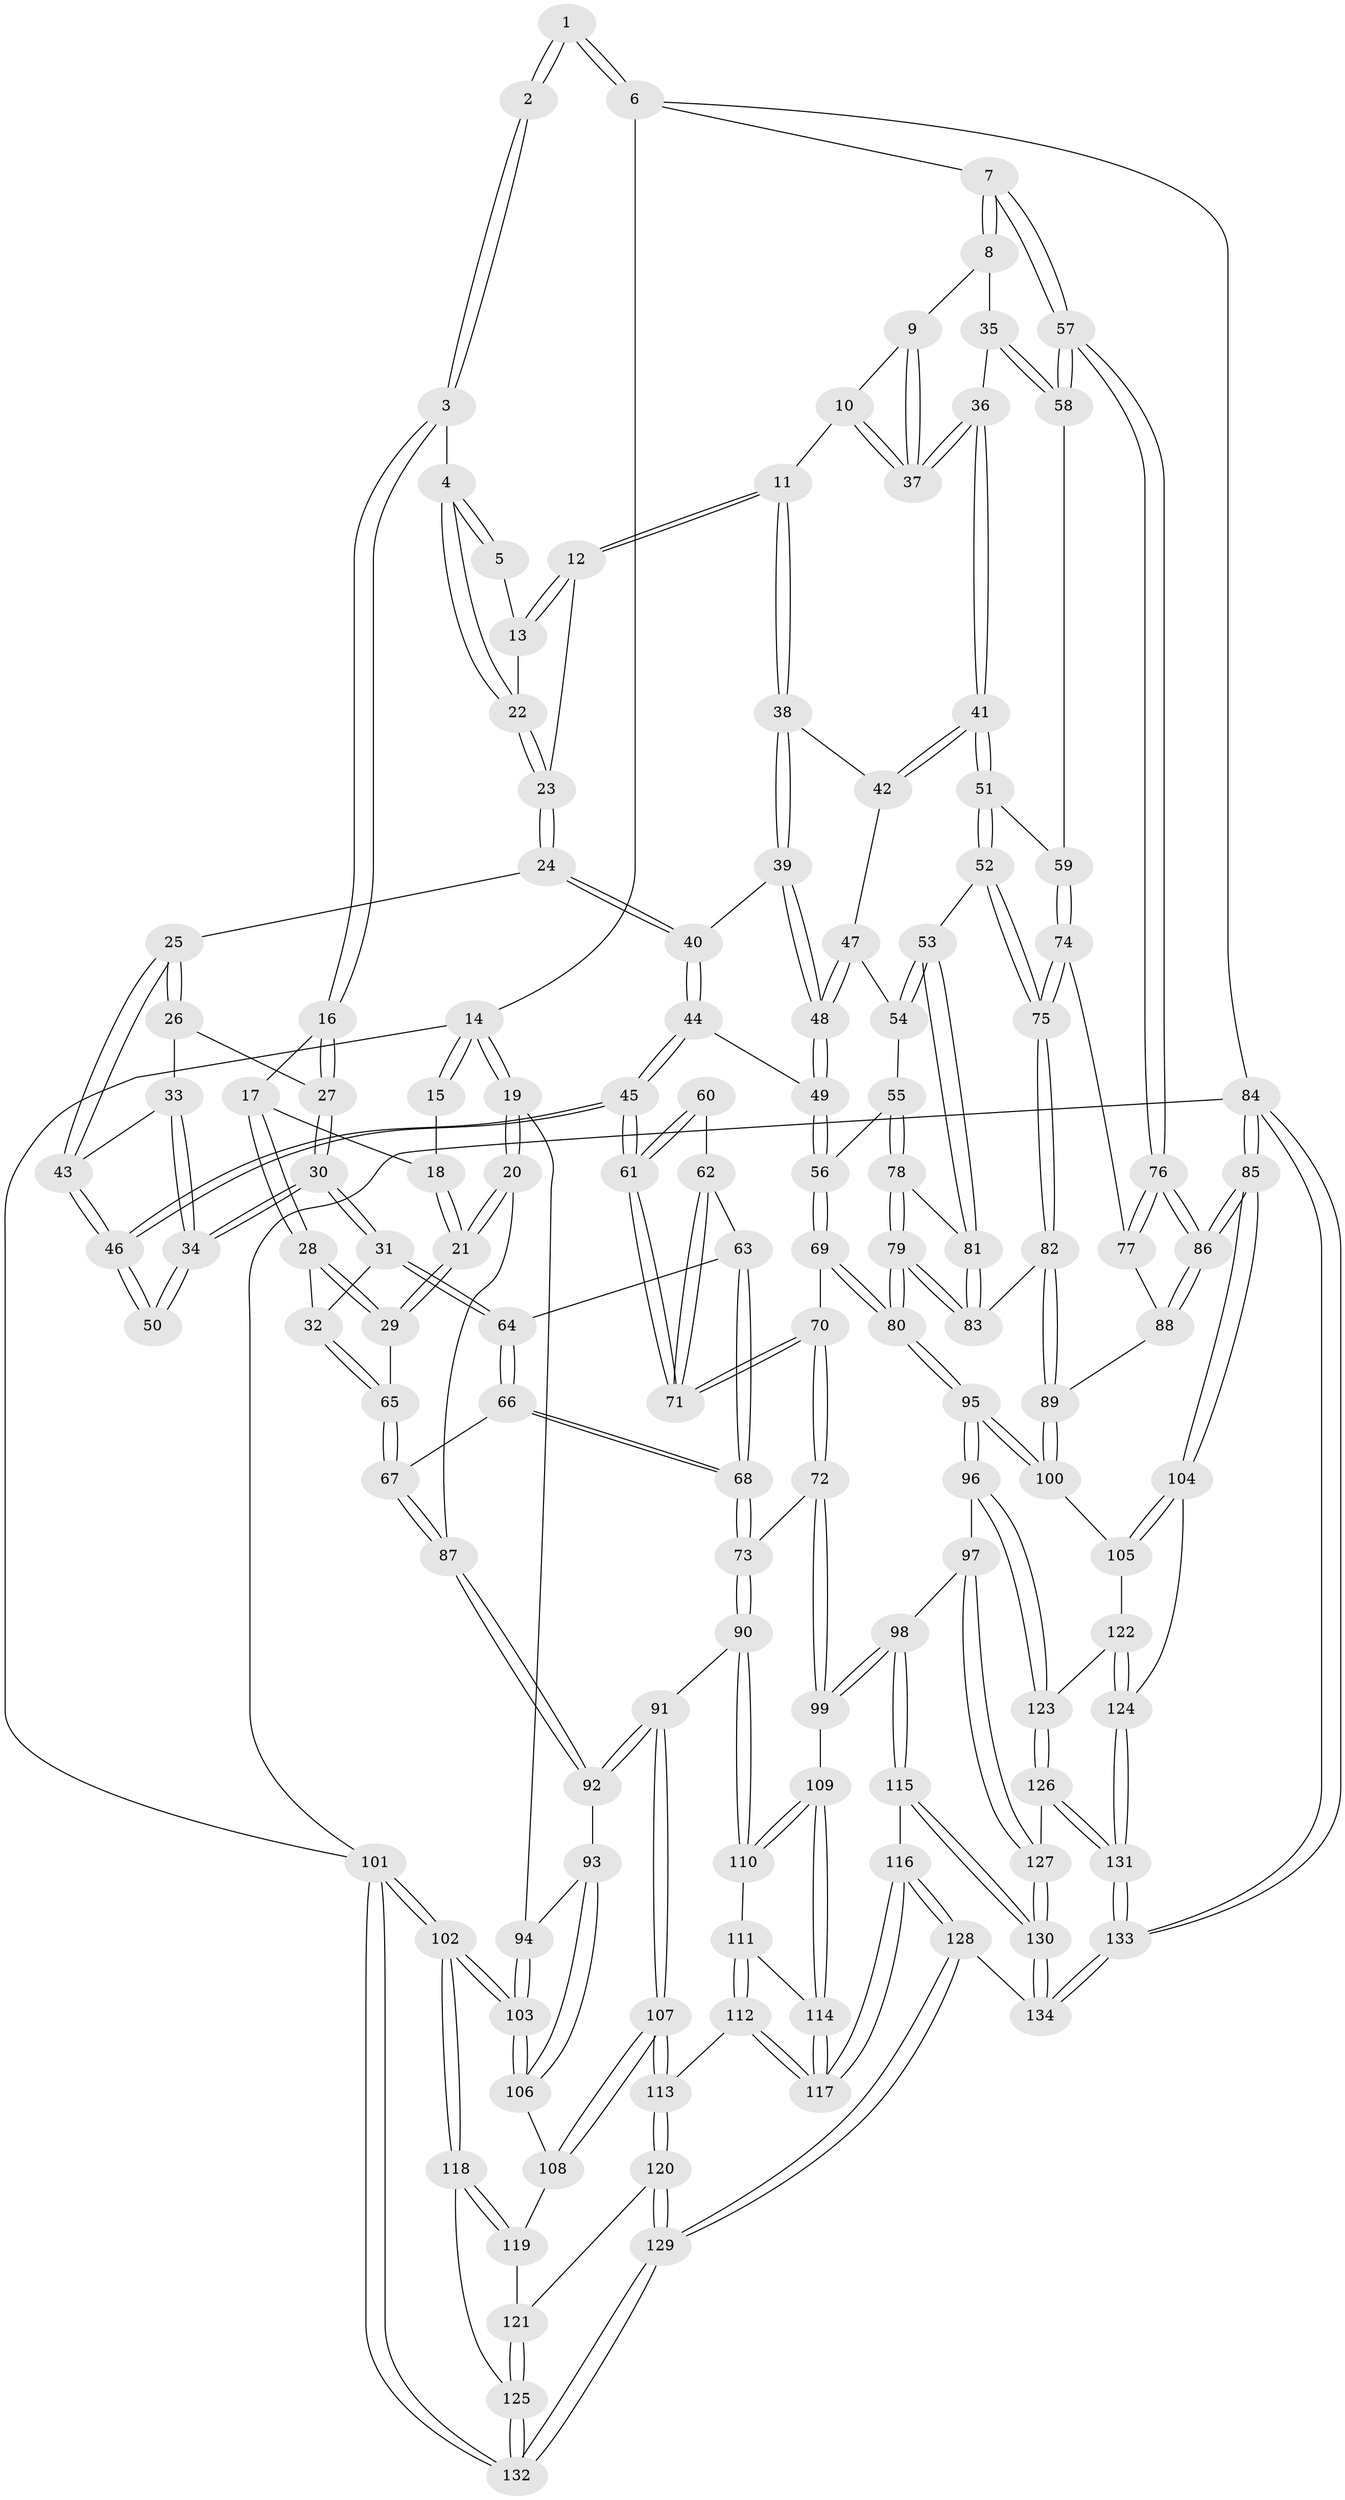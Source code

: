 // coarse degree distribution, {3: 0.125, 5: 0.375, 4: 0.3875, 2: 0.025, 6: 0.0875}
// Generated by graph-tools (version 1.1) at 2025/52/02/27/25 19:52:36]
// undirected, 134 vertices, 332 edges
graph export_dot {
graph [start="1"]
  node [color=gray90,style=filled];
  1 [pos="+0.8787314944123961+0"];
  2 [pos="+0.35949124704634955+0"];
  3 [pos="+0.37565610082994205+0"];
  4 [pos="+0.6224592516927423+0.09185972482121821"];
  5 [pos="+0.7725610557967477+0"];
  6 [pos="+1+0"];
  7 [pos="+1+0"];
  8 [pos="+0.9686605730943902+0.09355607444495646"];
  9 [pos="+0.8742488845781197+0.14678016744105754"];
  10 [pos="+0.7969957089049037+0.1651377147425076"];
  11 [pos="+0.7929227530370552+0.16487723170015103"];
  12 [pos="+0.7727486252279393+0.13342343649812036"];
  13 [pos="+0.7707083563797159+0.10786510104977069"];
  14 [pos="+0+0"];
  15 [pos="+0.2284140308230628+0"];
  16 [pos="+0.3688766338254+0"];
  17 [pos="+0.3025844713242587+0.05211613829520251"];
  18 [pos="+0.12195657721993917+0.09955481781988859"];
  19 [pos="+0+0.280533611789117"];
  20 [pos="+0+0.28184538047288715"];
  21 [pos="+0+0.26802461994599325"];
  22 [pos="+0.6225270833216384+0.0923560446810984"];
  23 [pos="+0.626386994026694+0.14982307324931549"];
  24 [pos="+0.6111433048745314+0.1970918494545637"];
  25 [pos="+0.5421801727984946+0.19927347403458387"];
  26 [pos="+0.4241080037488661+0.10034597844535686"];
  27 [pos="+0.39746005823230385+0.039285653634659565"];
  28 [pos="+0.21074724246865373+0.2400432274741515"];
  29 [pos="+0.09605291683695263+0.2665165729121499"];
  30 [pos="+0.31594240670341805+0.2904768704711203"];
  31 [pos="+0.313437054391074+0.2915002764081227"];
  32 [pos="+0.2930950526772654+0.2872953703943286"];
  33 [pos="+0.409231311700145+0.20965194187268832"];
  34 [pos="+0.3507461784778073+0.28053926739428975"];
  35 [pos="+0.8967335530011081+0.2715502408988506"];
  36 [pos="+0.8846381631165102+0.2785243945738179"];
  37 [pos="+0.8829329670444226+0.27454660433324335"];
  38 [pos="+0.7679181800912172+0.2084145325705836"];
  39 [pos="+0.6745890268699799+0.239236323174431"];
  40 [pos="+0.6165810916710469+0.20564864163471874"];
  41 [pos="+0.8733575322916389+0.3000092619712056"];
  42 [pos="+0.7905477913280886+0.2671309391281617"];
  43 [pos="+0.48902176756452415+0.2654287764581151"];
  44 [pos="+0.5738494732881377+0.35735217159725435"];
  45 [pos="+0.5391000132146807+0.3727826949388282"];
  46 [pos="+0.4840431674402874+0.2917491384184174"];
  47 [pos="+0.7644564191795585+0.2969122393875275"];
  48 [pos="+0.6911068569749687+0.28651492126388345"];
  49 [pos="+0.679152695088258+0.378571852956761"];
  50 [pos="+0.4241283400596157+0.3056811045684755"];
  51 [pos="+0.8770337742737632+0.3732758635043135"];
  52 [pos="+0.8241492090018541+0.39493180062630756"];
  53 [pos="+0.8169797532980796+0.3972036879485893"];
  54 [pos="+0.7646933925144379+0.29892163166721625"];
  55 [pos="+0.7040781904730299+0.3969150741807839"];
  56 [pos="+0.6906845237682245+0.3916761718651383"];
  57 [pos="+1+0.20116573611255265"];
  58 [pos="+1+0.23517377404869028"];
  59 [pos="+0.8851769146889521+0.37762485746228264"];
  60 [pos="+0.4243105693639747+0.31292575141932866"];
  61 [pos="+0.5036823331073215+0.44127458598717934"];
  62 [pos="+0.4153992730622206+0.40471758006256925"];
  63 [pos="+0.41020698332483985+0.40406197384757797"];
  64 [pos="+0.33987852429399057+0.3523390304131577"];
  65 [pos="+0.2442330631028984+0.44530963178601357"];
  66 [pos="+0.30012933813645365+0.47374644548292316"];
  67 [pos="+0.2475623993968801+0.4596491660143145"];
  68 [pos="+0.3075242732578757+0.47928194309268995"];
  69 [pos="+0.6070259495282938+0.5029269972756294"];
  70 [pos="+0.5040422561324605+0.48236352770501995"];
  71 [pos="+0.5000122021249763+0.4492591278359264"];
  72 [pos="+0.44465666675776633+0.5837016969806907"];
  73 [pos="+0.37257371578131215+0.5800437906180749"];
  74 [pos="+0.9320354833232316+0.43259765760802216"];
  75 [pos="+0.8766381121730563+0.5343356057192313"];
  76 [pos="+1+0.4674181384387448"];
  77 [pos="+0.9625161224804509+0.4428650491032638"];
  78 [pos="+0.7155892975050699+0.40344640253880776"];
  79 [pos="+0.7070568896500664+0.5835592018705836"];
  80 [pos="+0.7006203915999514+0.5930023008598382"];
  81 [pos="+0.79703644336872+0.4093276781596041"];
  82 [pos="+0.8744078632064985+0.5398681503916863"];
  83 [pos="+0.7985514949219956+0.5150888997438651"];
  84 [pos="+1+1"];
  85 [pos="+1+0.7340344362589325"];
  86 [pos="+1+0.6872703219912544"];
  87 [pos="+0.1751890038332748+0.5070166824077051"];
  88 [pos="+0.9419285307751926+0.6037421839108974"];
  89 [pos="+0.9052631697930416+0.6014251018021799"];
  90 [pos="+0.3030236737094388+0.6308341013444857"];
  91 [pos="+0.21854663724751983+0.63956031769943"];
  92 [pos="+0.16573334279821658+0.6085805776572693"];
  93 [pos="+0.14489610369154987+0.6150932848692569"];
  94 [pos="+0+0.41909005285673406"];
  95 [pos="+0.7004318429764386+0.6904493830752577"];
  96 [pos="+0.6760704390380587+0.7164405214196496"];
  97 [pos="+0.6495383819064492+0.7325418002421337"];
  98 [pos="+0.6003608322340837+0.7405527283687908"];
  99 [pos="+0.5016881060763649+0.675443350302035"];
  100 [pos="+0.810934542198029+0.6866340837413573"];
  101 [pos="+0+1"];
  102 [pos="+0+0.8092591887659732"];
  103 [pos="+0+0.6167122447737103"];
  104 [pos="+1+0.7597633582323045"];
  105 [pos="+0.9039766038952864+0.7723827787761858"];
  106 [pos="+0.085509472566606+0.6704513806941267"];
  107 [pos="+0.20852367643081515+0.7778945019702951"];
  108 [pos="+0.08550421919271628+0.7486514223268247"];
  109 [pos="+0.3913932929476848+0.7591574646011925"];
  110 [pos="+0.318963977192108+0.6961677684441512"];
  111 [pos="+0.29755516989543873+0.7573851598389735"];
  112 [pos="+0.23242884697280503+0.8123829437953375"];
  113 [pos="+0.22675250698837904+0.8122110535096484"];
  114 [pos="+0.3814087629214259+0.7840952191170053"];
  115 [pos="+0.5212337279776909+0.878887225278348"];
  116 [pos="+0.40871241799259134+0.9313315306601179"];
  117 [pos="+0.37649223759384176+0.8802336869087358"];
  118 [pos="+0.005718650372962842+0.8099335386193629"];
  119 [pos="+0.08294119545502031+0.7519640070746281"];
  120 [pos="+0.20100882429679737+0.8498674489728055"];
  121 [pos="+0.13312213802347522+0.8511846258458594"];
  122 [pos="+0.8962578234055811+0.7883416145034471"];
  123 [pos="+0.8178436724084807+0.8562881297197057"];
  124 [pos="+0.9111885211042493+0.9198989396014489"];
  125 [pos="+0.07555300367237329+0.8776734822318232"];
  126 [pos="+0.8247610889297444+0.9656116906798492"];
  127 [pos="+0.6829316582186353+0.8344074195592909"];
  128 [pos="+0.2959111214200726+1"];
  129 [pos="+0.19774754763395067+1"];
  130 [pos="+0.6700504201044547+1"];
  131 [pos="+0.8428418449808737+1"];
  132 [pos="+0.08750170957286012+1"];
  133 [pos="+0.8244039381969928+1"];
  134 [pos="+0.7607463297658325+1"];
  1 -- 2;
  1 -- 2;
  1 -- 6;
  1 -- 6;
  2 -- 3;
  2 -- 3;
  3 -- 4;
  3 -- 16;
  3 -- 16;
  4 -- 5;
  4 -- 5;
  4 -- 22;
  4 -- 22;
  5 -- 13;
  6 -- 7;
  6 -- 14;
  6 -- 84;
  7 -- 8;
  7 -- 8;
  7 -- 57;
  7 -- 57;
  8 -- 9;
  8 -- 35;
  9 -- 10;
  9 -- 37;
  9 -- 37;
  10 -- 11;
  10 -- 37;
  10 -- 37;
  11 -- 12;
  11 -- 12;
  11 -- 38;
  11 -- 38;
  12 -- 13;
  12 -- 13;
  12 -- 23;
  13 -- 22;
  14 -- 15;
  14 -- 15;
  14 -- 19;
  14 -- 19;
  14 -- 101;
  15 -- 18;
  16 -- 17;
  16 -- 27;
  16 -- 27;
  17 -- 18;
  17 -- 28;
  17 -- 28;
  18 -- 21;
  18 -- 21;
  19 -- 20;
  19 -- 20;
  19 -- 94;
  20 -- 21;
  20 -- 21;
  20 -- 87;
  21 -- 29;
  21 -- 29;
  22 -- 23;
  22 -- 23;
  23 -- 24;
  23 -- 24;
  24 -- 25;
  24 -- 40;
  24 -- 40;
  25 -- 26;
  25 -- 26;
  25 -- 43;
  25 -- 43;
  26 -- 27;
  26 -- 33;
  27 -- 30;
  27 -- 30;
  28 -- 29;
  28 -- 29;
  28 -- 32;
  29 -- 65;
  30 -- 31;
  30 -- 31;
  30 -- 34;
  30 -- 34;
  31 -- 32;
  31 -- 64;
  31 -- 64;
  32 -- 65;
  32 -- 65;
  33 -- 34;
  33 -- 34;
  33 -- 43;
  34 -- 50;
  34 -- 50;
  35 -- 36;
  35 -- 58;
  35 -- 58;
  36 -- 37;
  36 -- 37;
  36 -- 41;
  36 -- 41;
  38 -- 39;
  38 -- 39;
  38 -- 42;
  39 -- 40;
  39 -- 48;
  39 -- 48;
  40 -- 44;
  40 -- 44;
  41 -- 42;
  41 -- 42;
  41 -- 51;
  41 -- 51;
  42 -- 47;
  43 -- 46;
  43 -- 46;
  44 -- 45;
  44 -- 45;
  44 -- 49;
  45 -- 46;
  45 -- 46;
  45 -- 61;
  45 -- 61;
  46 -- 50;
  46 -- 50;
  47 -- 48;
  47 -- 48;
  47 -- 54;
  48 -- 49;
  48 -- 49;
  49 -- 56;
  49 -- 56;
  51 -- 52;
  51 -- 52;
  51 -- 59;
  52 -- 53;
  52 -- 75;
  52 -- 75;
  53 -- 54;
  53 -- 54;
  53 -- 81;
  53 -- 81;
  54 -- 55;
  55 -- 56;
  55 -- 78;
  55 -- 78;
  56 -- 69;
  56 -- 69;
  57 -- 58;
  57 -- 58;
  57 -- 76;
  57 -- 76;
  58 -- 59;
  59 -- 74;
  59 -- 74;
  60 -- 61;
  60 -- 61;
  60 -- 62;
  61 -- 71;
  61 -- 71;
  62 -- 63;
  62 -- 71;
  62 -- 71;
  63 -- 64;
  63 -- 68;
  63 -- 68;
  64 -- 66;
  64 -- 66;
  65 -- 67;
  65 -- 67;
  66 -- 67;
  66 -- 68;
  66 -- 68;
  67 -- 87;
  67 -- 87;
  68 -- 73;
  68 -- 73;
  69 -- 70;
  69 -- 80;
  69 -- 80;
  70 -- 71;
  70 -- 71;
  70 -- 72;
  70 -- 72;
  72 -- 73;
  72 -- 99;
  72 -- 99;
  73 -- 90;
  73 -- 90;
  74 -- 75;
  74 -- 75;
  74 -- 77;
  75 -- 82;
  75 -- 82;
  76 -- 77;
  76 -- 77;
  76 -- 86;
  76 -- 86;
  77 -- 88;
  78 -- 79;
  78 -- 79;
  78 -- 81;
  79 -- 80;
  79 -- 80;
  79 -- 83;
  79 -- 83;
  80 -- 95;
  80 -- 95;
  81 -- 83;
  81 -- 83;
  82 -- 83;
  82 -- 89;
  82 -- 89;
  84 -- 85;
  84 -- 85;
  84 -- 133;
  84 -- 133;
  84 -- 101;
  85 -- 86;
  85 -- 86;
  85 -- 104;
  85 -- 104;
  86 -- 88;
  86 -- 88;
  87 -- 92;
  87 -- 92;
  88 -- 89;
  89 -- 100;
  89 -- 100;
  90 -- 91;
  90 -- 110;
  90 -- 110;
  91 -- 92;
  91 -- 92;
  91 -- 107;
  91 -- 107;
  92 -- 93;
  93 -- 94;
  93 -- 106;
  93 -- 106;
  94 -- 103;
  94 -- 103;
  95 -- 96;
  95 -- 96;
  95 -- 100;
  95 -- 100;
  96 -- 97;
  96 -- 123;
  96 -- 123;
  97 -- 98;
  97 -- 127;
  97 -- 127;
  98 -- 99;
  98 -- 99;
  98 -- 115;
  98 -- 115;
  99 -- 109;
  100 -- 105;
  101 -- 102;
  101 -- 102;
  101 -- 132;
  101 -- 132;
  102 -- 103;
  102 -- 103;
  102 -- 118;
  102 -- 118;
  103 -- 106;
  103 -- 106;
  104 -- 105;
  104 -- 105;
  104 -- 124;
  105 -- 122;
  106 -- 108;
  107 -- 108;
  107 -- 108;
  107 -- 113;
  107 -- 113;
  108 -- 119;
  109 -- 110;
  109 -- 110;
  109 -- 114;
  109 -- 114;
  110 -- 111;
  111 -- 112;
  111 -- 112;
  111 -- 114;
  112 -- 113;
  112 -- 117;
  112 -- 117;
  113 -- 120;
  113 -- 120;
  114 -- 117;
  114 -- 117;
  115 -- 116;
  115 -- 130;
  115 -- 130;
  116 -- 117;
  116 -- 117;
  116 -- 128;
  116 -- 128;
  118 -- 119;
  118 -- 119;
  118 -- 125;
  119 -- 121;
  120 -- 121;
  120 -- 129;
  120 -- 129;
  121 -- 125;
  121 -- 125;
  122 -- 123;
  122 -- 124;
  122 -- 124;
  123 -- 126;
  123 -- 126;
  124 -- 131;
  124 -- 131;
  125 -- 132;
  125 -- 132;
  126 -- 127;
  126 -- 131;
  126 -- 131;
  127 -- 130;
  127 -- 130;
  128 -- 129;
  128 -- 129;
  128 -- 134;
  129 -- 132;
  129 -- 132;
  130 -- 134;
  130 -- 134;
  131 -- 133;
  131 -- 133;
  133 -- 134;
  133 -- 134;
}
